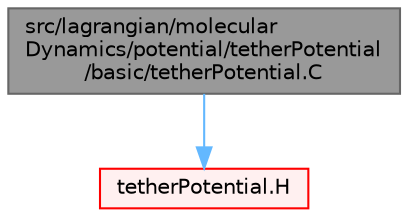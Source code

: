 digraph "src/lagrangian/molecularDynamics/potential/tetherPotential/basic/tetherPotential.C"
{
 // LATEX_PDF_SIZE
  bgcolor="transparent";
  edge [fontname=Helvetica,fontsize=10,labelfontname=Helvetica,labelfontsize=10];
  node [fontname=Helvetica,fontsize=10,shape=box,height=0.2,width=0.4];
  Node1 [id="Node000001",label="src/lagrangian/molecular\lDynamics/potential/tetherPotential\l/basic/tetherPotential.C",height=0.2,width=0.4,color="gray40", fillcolor="grey60", style="filled", fontcolor="black",tooltip=" "];
  Node1 -> Node2 [id="edge1_Node000001_Node000002",color="steelblue1",style="solid",tooltip=" "];
  Node2 [id="Node000002",label="tetherPotential.H",height=0.2,width=0.4,color="red", fillcolor="#FFF0F0", style="filled",URL="$tetherPotential_8H.html",tooltip=" "];
}
